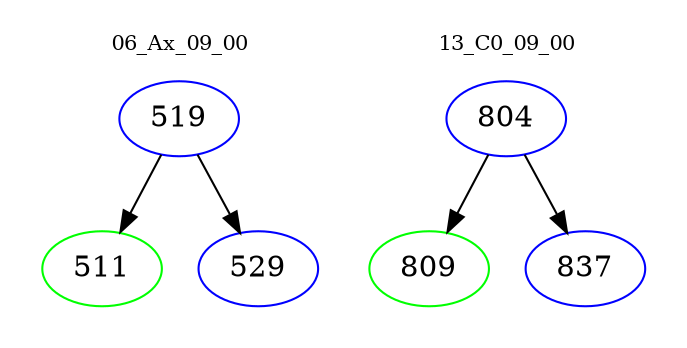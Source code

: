 digraph{
subgraph cluster_0 {
color = white
label = "06_Ax_09_00";
fontsize=10;
T0_519 [label="519", color="blue"]
T0_519 -> T0_511 [color="black"]
T0_511 [label="511", color="green"]
T0_519 -> T0_529 [color="black"]
T0_529 [label="529", color="blue"]
}
subgraph cluster_1 {
color = white
label = "13_C0_09_00";
fontsize=10;
T1_804 [label="804", color="blue"]
T1_804 -> T1_809 [color="black"]
T1_809 [label="809", color="green"]
T1_804 -> T1_837 [color="black"]
T1_837 [label="837", color="blue"]
}
}

